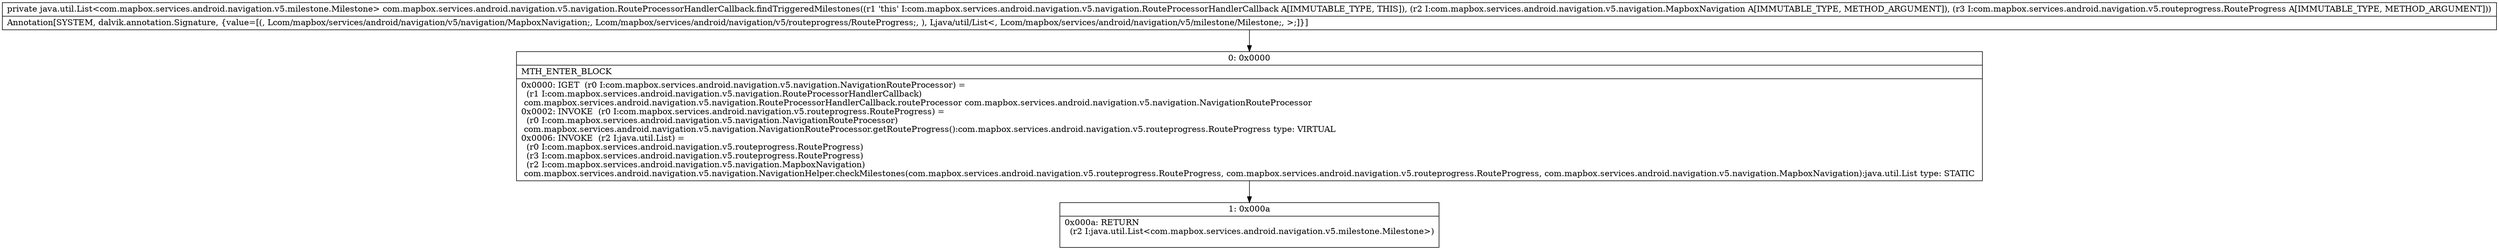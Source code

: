 digraph "CFG forcom.mapbox.services.android.navigation.v5.navigation.RouteProcessorHandlerCallback.findTriggeredMilestones(Lcom\/mapbox\/services\/android\/navigation\/v5\/navigation\/MapboxNavigation;Lcom\/mapbox\/services\/android\/navigation\/v5\/routeprogress\/RouteProgress;)Ljava\/util\/List;" {
Node_0 [shape=record,label="{0\:\ 0x0000|MTH_ENTER_BLOCK\l|0x0000: IGET  (r0 I:com.mapbox.services.android.navigation.v5.navigation.NavigationRouteProcessor) = \l  (r1 I:com.mapbox.services.android.navigation.v5.navigation.RouteProcessorHandlerCallback)\l com.mapbox.services.android.navigation.v5.navigation.RouteProcessorHandlerCallback.routeProcessor com.mapbox.services.android.navigation.v5.navigation.NavigationRouteProcessor \l0x0002: INVOKE  (r0 I:com.mapbox.services.android.navigation.v5.routeprogress.RouteProgress) = \l  (r0 I:com.mapbox.services.android.navigation.v5.navigation.NavigationRouteProcessor)\l com.mapbox.services.android.navigation.v5.navigation.NavigationRouteProcessor.getRouteProgress():com.mapbox.services.android.navigation.v5.routeprogress.RouteProgress type: VIRTUAL \l0x0006: INVOKE  (r2 I:java.util.List) = \l  (r0 I:com.mapbox.services.android.navigation.v5.routeprogress.RouteProgress)\l  (r3 I:com.mapbox.services.android.navigation.v5.routeprogress.RouteProgress)\l  (r2 I:com.mapbox.services.android.navigation.v5.navigation.MapboxNavigation)\l com.mapbox.services.android.navigation.v5.navigation.NavigationHelper.checkMilestones(com.mapbox.services.android.navigation.v5.routeprogress.RouteProgress, com.mapbox.services.android.navigation.v5.routeprogress.RouteProgress, com.mapbox.services.android.navigation.v5.navigation.MapboxNavigation):java.util.List type: STATIC \l}"];
Node_1 [shape=record,label="{1\:\ 0x000a|0x000a: RETURN  \l  (r2 I:java.util.List\<com.mapbox.services.android.navigation.v5.milestone.Milestone\>)\l \l}"];
MethodNode[shape=record,label="{private java.util.List\<com.mapbox.services.android.navigation.v5.milestone.Milestone\> com.mapbox.services.android.navigation.v5.navigation.RouteProcessorHandlerCallback.findTriggeredMilestones((r1 'this' I:com.mapbox.services.android.navigation.v5.navigation.RouteProcessorHandlerCallback A[IMMUTABLE_TYPE, THIS]), (r2 I:com.mapbox.services.android.navigation.v5.navigation.MapboxNavigation A[IMMUTABLE_TYPE, METHOD_ARGUMENT]), (r3 I:com.mapbox.services.android.navigation.v5.routeprogress.RouteProgress A[IMMUTABLE_TYPE, METHOD_ARGUMENT]))  | Annotation[SYSTEM, dalvik.annotation.Signature, \{value=[(, Lcom\/mapbox\/services\/android\/navigation\/v5\/navigation\/MapboxNavigation;, Lcom\/mapbox\/services\/android\/navigation\/v5\/routeprogress\/RouteProgress;, ), Ljava\/util\/List\<, Lcom\/mapbox\/services\/android\/navigation\/v5\/milestone\/Milestone;, \>;]\}]\l}"];
MethodNode -> Node_0;
Node_0 -> Node_1;
}

